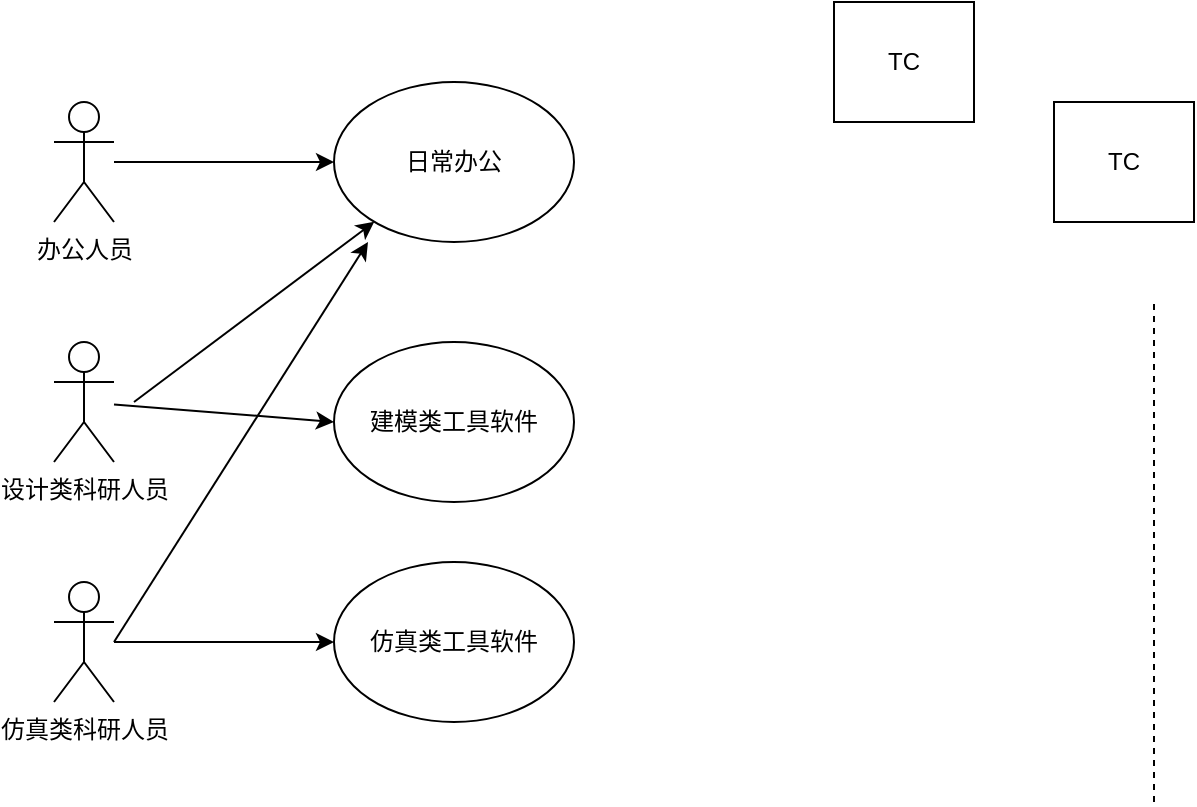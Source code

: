 <mxfile version="14.4.3" type="github">
  <diagram id="nLx0n0mgqJuTpz99zOLy" name="第 1 页">
    <mxGraphModel dx="1002" dy="683" grid="1" gridSize="10" guides="1" tooltips="1" connect="1" arrows="1" fold="1" page="1" pageScale="1" pageWidth="827" pageHeight="1169" math="0" shadow="0">
      <root>
        <mxCell id="0" />
        <mxCell id="1" parent="0" />
        <mxCell id="Eabc0am3FzxyvWxJk5ew-1" value="TC" style="rounded=0;whiteSpace=wrap;html=1;" vertex="1" parent="1">
          <mxGeometry x="500" y="50" width="70" height="60" as="geometry" />
        </mxCell>
        <mxCell id="Eabc0am3FzxyvWxJk5ew-2" value="办公人员" style="shape=umlActor;verticalLabelPosition=bottom;verticalAlign=top;html=1;outlineConnect=0;" vertex="1" parent="1">
          <mxGeometry x="110" y="100" width="30" height="60" as="geometry" />
        </mxCell>
        <mxCell id="Eabc0am3FzxyvWxJk5ew-3" value="TC" style="rounded=0;whiteSpace=wrap;html=1;" vertex="1" parent="1">
          <mxGeometry x="610" y="100" width="70" height="60" as="geometry" />
        </mxCell>
        <mxCell id="Eabc0am3FzxyvWxJk5ew-5" value="" style="endArrow=none;dashed=1;html=1;" edge="1" parent="1">
          <mxGeometry width="50" height="50" relative="1" as="geometry">
            <mxPoint x="660" y="450" as="sourcePoint" />
            <mxPoint x="660" y="200" as="targetPoint" />
          </mxGeometry>
        </mxCell>
        <mxCell id="Eabc0am3FzxyvWxJk5ew-6" value="日常办公" style="ellipse;whiteSpace=wrap;html=1;" vertex="1" parent="1">
          <mxGeometry x="250" y="90" width="120" height="80" as="geometry" />
        </mxCell>
        <mxCell id="Eabc0am3FzxyvWxJk5ew-7" value="" style="endArrow=classic;html=1;entryX=0;entryY=0.5;entryDx=0;entryDy=0;" edge="1" parent="1" source="Eabc0am3FzxyvWxJk5ew-2" target="Eabc0am3FzxyvWxJk5ew-6">
          <mxGeometry width="50" height="50" relative="1" as="geometry">
            <mxPoint x="390" y="380" as="sourcePoint" />
            <mxPoint x="440" y="330" as="targetPoint" />
          </mxGeometry>
        </mxCell>
        <mxCell id="Eabc0am3FzxyvWxJk5ew-8" value="设计类科研人员" style="shape=umlActor;verticalLabelPosition=bottom;verticalAlign=top;html=1;outlineConnect=0;" vertex="1" parent="1">
          <mxGeometry x="110" y="220" width="30" height="60" as="geometry" />
        </mxCell>
        <mxCell id="Eabc0am3FzxyvWxJk5ew-9" value="建模类工具软件" style="ellipse;whiteSpace=wrap;html=1;" vertex="1" parent="1">
          <mxGeometry x="250" y="220" width="120" height="80" as="geometry" />
        </mxCell>
        <mxCell id="Eabc0am3FzxyvWxJk5ew-10" value="" style="endArrow=classic;html=1;entryX=0;entryY=0.5;entryDx=0;entryDy=0;" edge="1" source="Eabc0am3FzxyvWxJk5ew-8" target="Eabc0am3FzxyvWxJk5ew-9" parent="1">
          <mxGeometry width="50" height="50" relative="1" as="geometry">
            <mxPoint x="390" y="500" as="sourcePoint" />
            <mxPoint x="440" y="450" as="targetPoint" />
          </mxGeometry>
        </mxCell>
        <mxCell id="Eabc0am3FzxyvWxJk5ew-11" value="仿真类科研人员" style="shape=umlActor;verticalLabelPosition=bottom;verticalAlign=top;html=1;outlineConnect=0;" vertex="1" parent="1">
          <mxGeometry x="110" y="340" width="30" height="60" as="geometry" />
        </mxCell>
        <mxCell id="Eabc0am3FzxyvWxJk5ew-12" value="仿真类工具软件" style="ellipse;whiteSpace=wrap;html=1;" vertex="1" parent="1">
          <mxGeometry x="250" y="330" width="120" height="80" as="geometry" />
        </mxCell>
        <mxCell id="Eabc0am3FzxyvWxJk5ew-13" value="" style="endArrow=classic;html=1;entryX=0;entryY=0.5;entryDx=0;entryDy=0;" edge="1" source="Eabc0am3FzxyvWxJk5ew-11" target="Eabc0am3FzxyvWxJk5ew-12" parent="1">
          <mxGeometry width="50" height="50" relative="1" as="geometry">
            <mxPoint x="390" y="620" as="sourcePoint" />
            <mxPoint x="440" y="570" as="targetPoint" />
          </mxGeometry>
        </mxCell>
        <mxCell id="Eabc0am3FzxyvWxJk5ew-15" value="" style="endArrow=classic;html=1;" edge="1" parent="1" target="Eabc0am3FzxyvWxJk5ew-6">
          <mxGeometry width="50" height="50" relative="1" as="geometry">
            <mxPoint x="150" y="250" as="sourcePoint" />
            <mxPoint x="260" y="260" as="targetPoint" />
          </mxGeometry>
        </mxCell>
        <mxCell id="Eabc0am3FzxyvWxJk5ew-16" value="" style="endArrow=classic;html=1;" edge="1" parent="1">
          <mxGeometry width="50" height="50" relative="1" as="geometry">
            <mxPoint x="140" y="370" as="sourcePoint" />
            <mxPoint x="267" y="170" as="targetPoint" />
          </mxGeometry>
        </mxCell>
      </root>
    </mxGraphModel>
  </diagram>
</mxfile>
